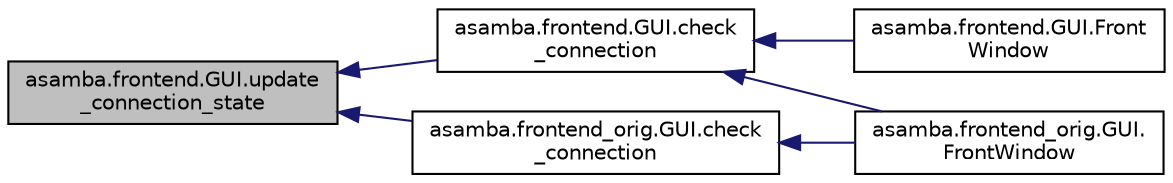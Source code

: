 digraph "asamba.frontend.GUI.update_connection_state"
{
  edge [fontname="Helvetica",fontsize="10",labelfontname="Helvetica",labelfontsize="10"];
  node [fontname="Helvetica",fontsize="10",shape=record];
  rankdir="LR";
  Node67 [label="asamba.frontend.GUI.update\l_connection_state",height=0.2,width=0.4,color="black", fillcolor="grey75", style="filled", fontcolor="black"];
  Node67 -> Node68 [dir="back",color="midnightblue",fontsize="10",style="solid",fontname="Helvetica"];
  Node68 [label="asamba.frontend.GUI.check\l_connection",height=0.2,width=0.4,color="black", fillcolor="white", style="filled",URL="$classasamba_1_1frontend_1_1_g_u_i.html#aacca71c626bd1753c1277e13b5ad8eec"];
  Node68 -> Node69 [dir="back",color="midnightblue",fontsize="10",style="solid",fontname="Helvetica"];
  Node69 [label="asamba.frontend.GUI.Front\lWindow",height=0.2,width=0.4,color="black", fillcolor="white", style="filled",URL="$classasamba_1_1frontend_1_1_g_u_i.html#acaec11d5fbe0228d9da0e3ba10a4ea33"];
  Node68 -> Node70 [dir="back",color="midnightblue",fontsize="10",style="solid",fontname="Helvetica"];
  Node70 [label="asamba.frontend_orig.GUI.\lFrontWindow",height=0.2,width=0.4,color="black", fillcolor="white", style="filled",URL="$classasamba_1_1frontend__orig_1_1_g_u_i.html#a0fd564268af273f977bc8065e26e110b"];
  Node67 -> Node71 [dir="back",color="midnightblue",fontsize="10",style="solid",fontname="Helvetica"];
  Node71 [label="asamba.frontend_orig.GUI.check\l_connection",height=0.2,width=0.4,color="black", fillcolor="white", style="filled",URL="$classasamba_1_1frontend__orig_1_1_g_u_i.html#ae71ecf0efcb575059e181ccd33f75178"];
  Node71 -> Node70 [dir="back",color="midnightblue",fontsize="10",style="solid",fontname="Helvetica"];
}
